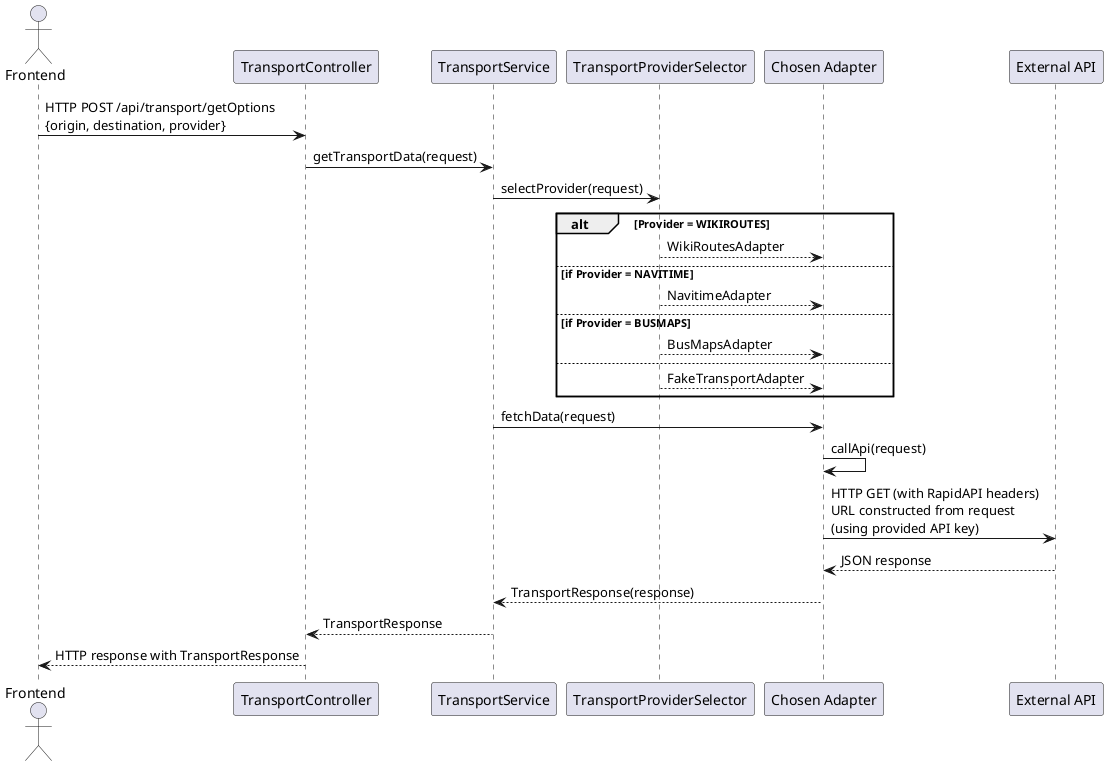 @startuml
actor Frontend
participant "TransportController" as TC
participant "TransportService" as TS
participant "TransportProviderSelector" as TPS
participant "Chosen Adapter" as CA
participant "External API" as API

Frontend -> TC: HTTP POST /api/transport/getOptions\n{origin, destination, provider}
TC -> TS: getTransportData(request)
TS -> TPS: selectProvider(request)
alt Provider = WIKIROUTES
    TPS --> CA: WikiRoutesAdapter
else if Provider = NAVITIME
    TPS --> CA: NavitimeAdapter
else if Provider = BUSMAPS
    TPS --> CA: BusMapsAdapter
else
    TPS --> CA: FakeTransportAdapter
end
TS -> CA: fetchData(request)
CA -> CA: callApi(request)
CA -> API: HTTP GET (with RapidAPI headers)\nURL constructed from request\n(using provided API key)
API --> CA: JSON response
CA --> TS: TransportResponse(response)
TS --> TC: TransportResponse
TC --> Frontend: HTTP response with TransportResponse
@enduml